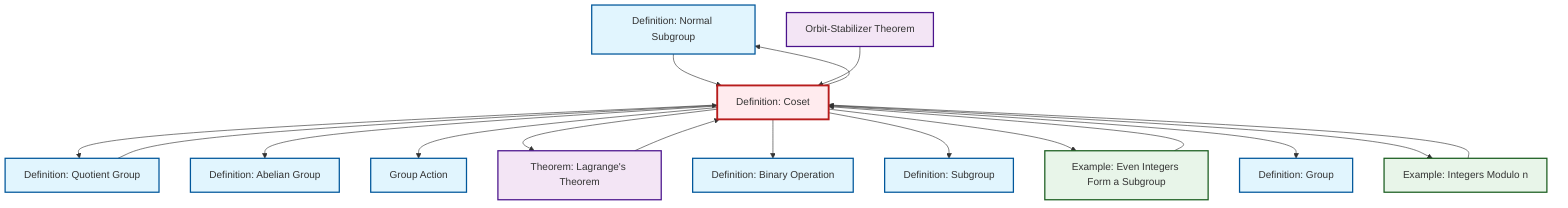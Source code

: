 graph TD
    classDef definition fill:#e1f5fe,stroke:#01579b,stroke-width:2px
    classDef theorem fill:#f3e5f5,stroke:#4a148c,stroke-width:2px
    classDef axiom fill:#fff3e0,stroke:#e65100,stroke-width:2px
    classDef example fill:#e8f5e9,stroke:#1b5e20,stroke-width:2px
    classDef current fill:#ffebee,stroke:#b71c1c,stroke-width:3px
    def-normal-subgroup["Definition: Normal Subgroup"]:::definition
    def-quotient-group["Definition: Quotient Group"]:::definition
    ex-even-integers-subgroup["Example: Even Integers Form a Subgroup"]:::example
    thm-orbit-stabilizer["Orbit-Stabilizer Theorem"]:::theorem
    def-abelian-group["Definition: Abelian Group"]:::definition
    thm-lagrange["Theorem: Lagrange's Theorem"]:::theorem
    ex-quotient-integers-mod-n["Example: Integers Modulo n"]:::example
    def-coset["Definition: Coset"]:::definition
    def-group-action["Group Action"]:::definition
    def-group["Definition: Group"]:::definition
    def-binary-operation["Definition: Binary Operation"]:::definition
    def-subgroup["Definition: Subgroup"]:::definition
    def-normal-subgroup --> def-coset
    def-quotient-group --> def-coset
    ex-quotient-integers-mod-n --> def-coset
    def-coset --> def-quotient-group
    def-coset --> def-abelian-group
    def-coset --> def-group-action
    ex-even-integers-subgroup --> def-coset
    def-coset --> thm-lagrange
    def-coset --> def-binary-operation
    thm-orbit-stabilizer --> def-coset
    def-coset --> def-subgroup
    thm-lagrange --> def-coset
    def-coset --> def-normal-subgroup
    def-coset --> ex-even-integers-subgroup
    def-coset --> def-group
    def-coset --> ex-quotient-integers-mod-n
    class def-coset current
